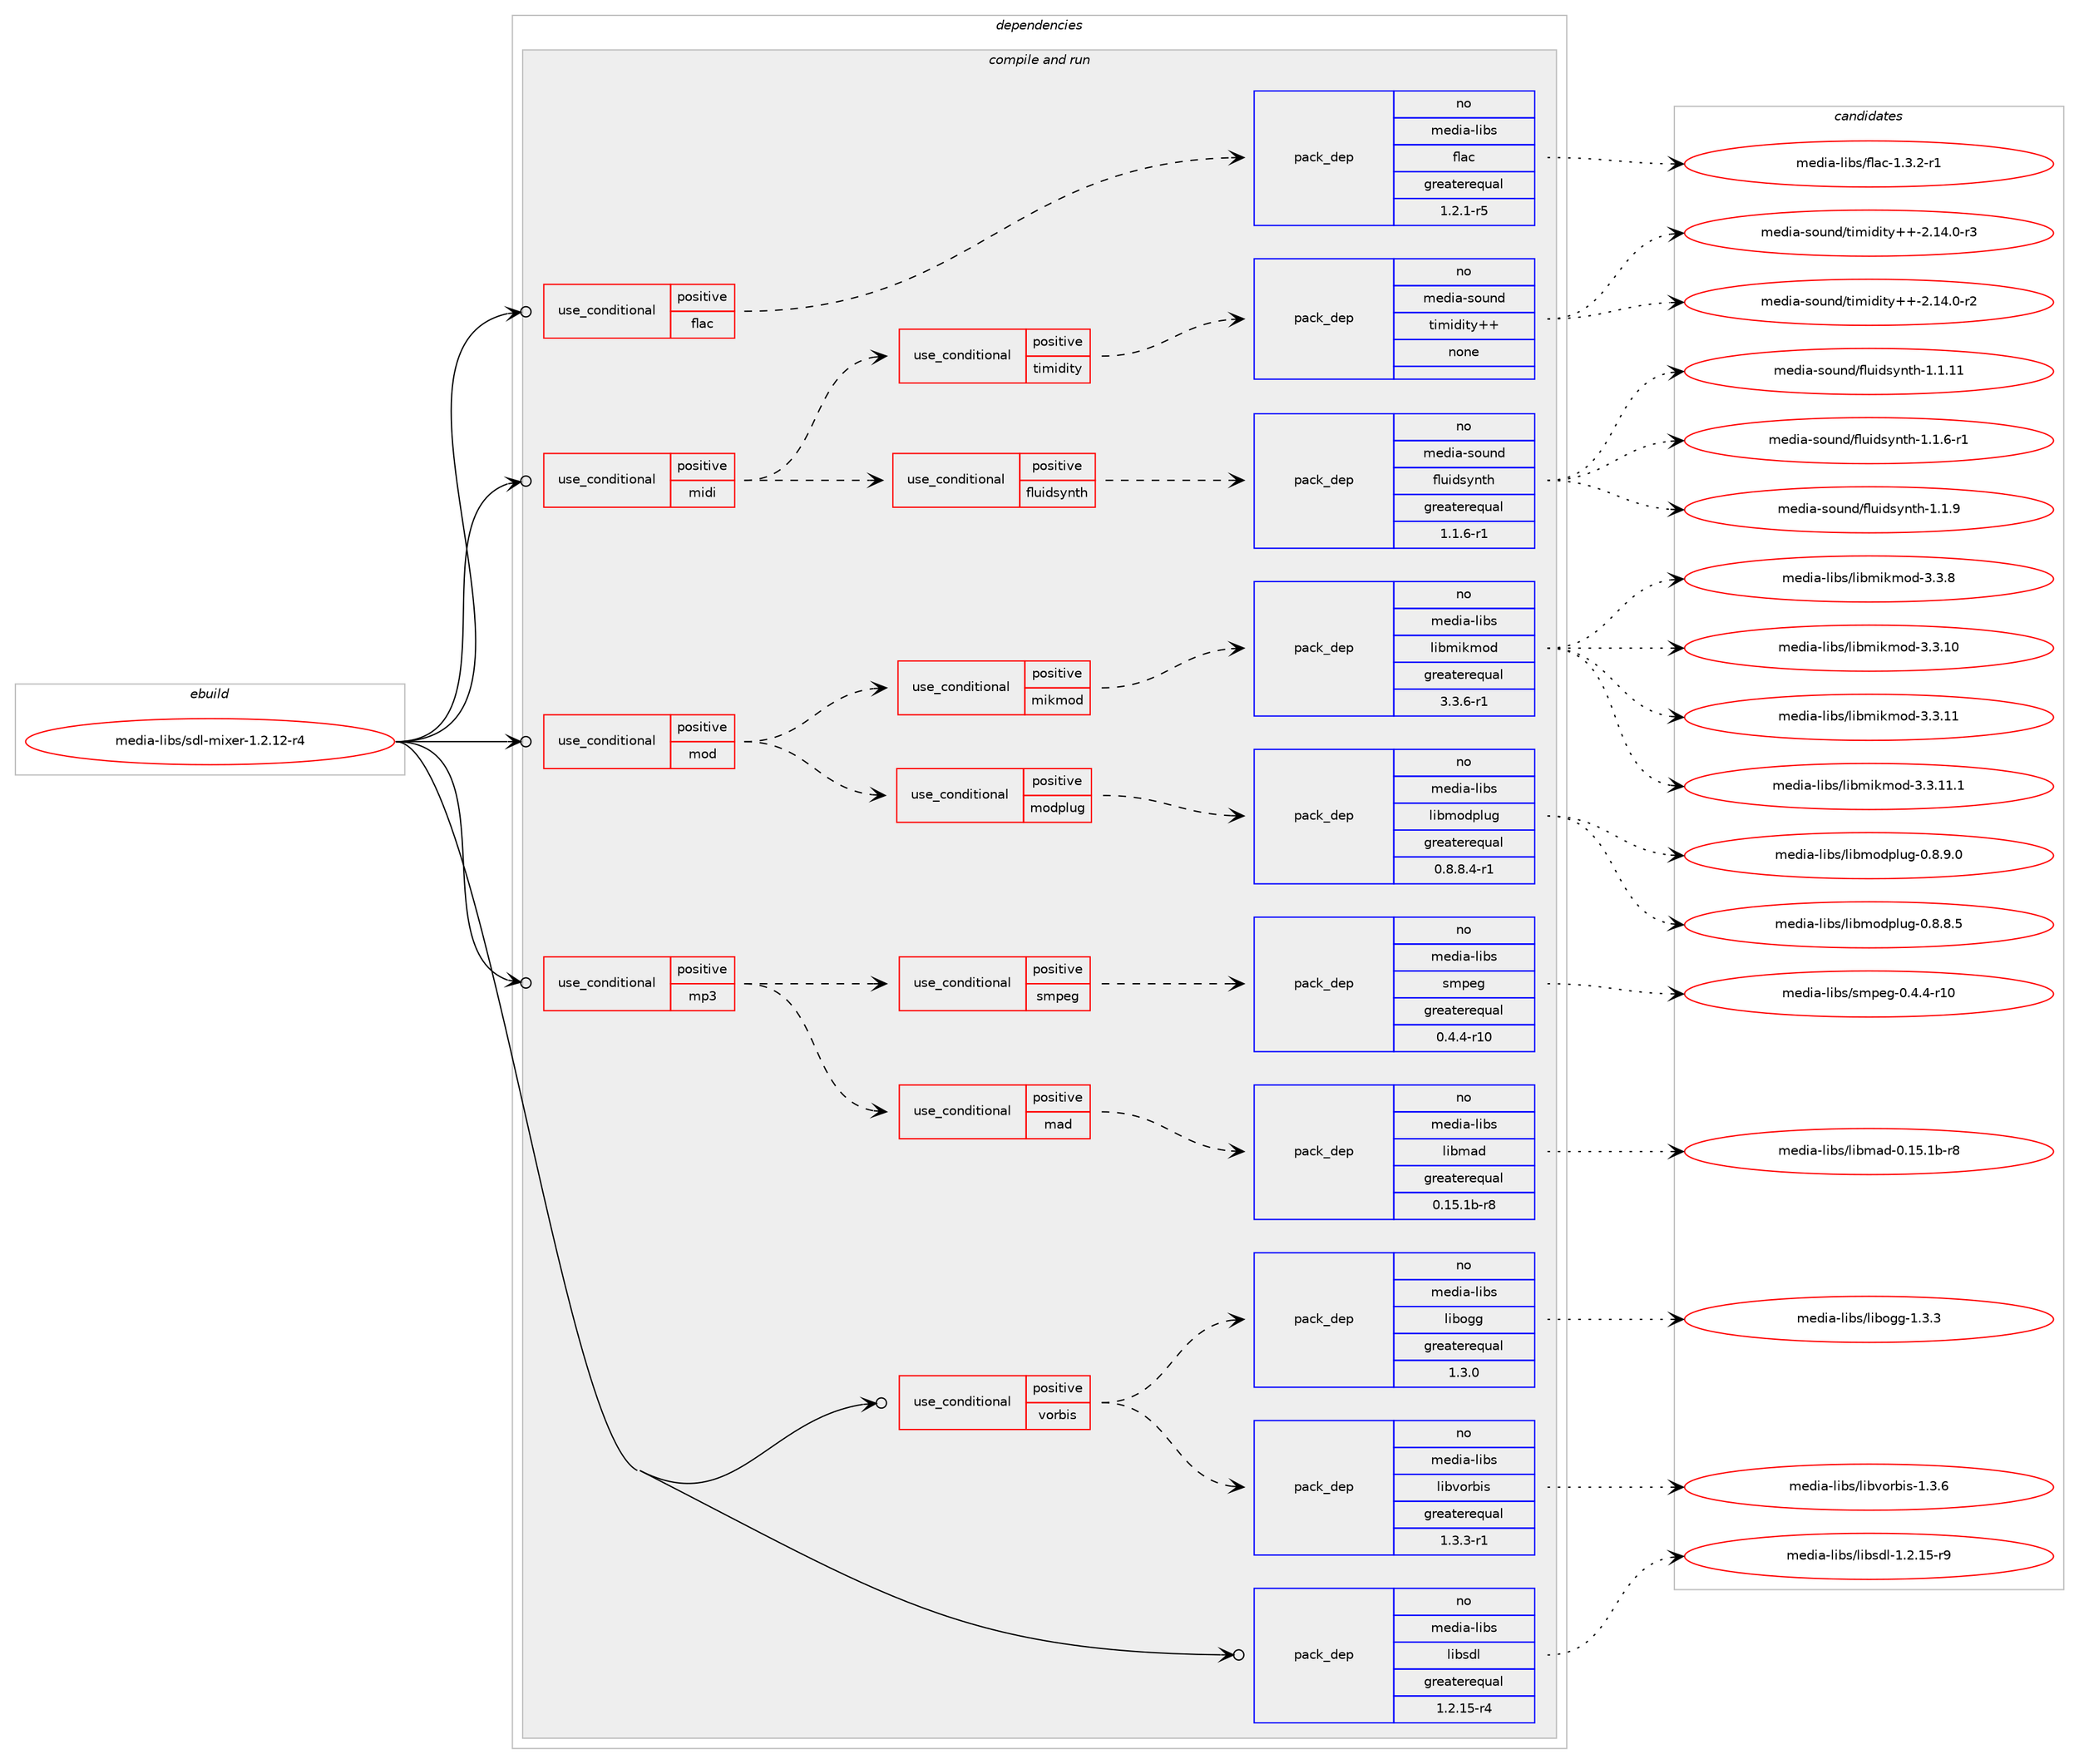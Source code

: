 digraph prolog {

# *************
# Graph options
# *************

newrank=true;
concentrate=true;
compound=true;
graph [rankdir=LR,fontname=Helvetica,fontsize=10,ranksep=1.5];#, ranksep=2.5, nodesep=0.2];
edge  [arrowhead=vee];
node  [fontname=Helvetica,fontsize=10];

# **********
# The ebuild
# **********

subgraph cluster_leftcol {
color=gray;
rank=same;
label=<<i>ebuild</i>>;
id [label="media-libs/sdl-mixer-1.2.12-r4", color=red, width=4, href="../media-libs/sdl-mixer-1.2.12-r4.svg"];
}

# ****************
# The dependencies
# ****************

subgraph cluster_midcol {
color=gray;
label=<<i>dependencies</i>>;
subgraph cluster_compile {
fillcolor="#eeeeee";
style=filled;
label=<<i>compile</i>>;
}
subgraph cluster_compileandrun {
fillcolor="#eeeeee";
style=filled;
label=<<i>compile and run</i>>;
subgraph cond3427 {
dependency11231 [label=<<TABLE BORDER="0" CELLBORDER="1" CELLSPACING="0" CELLPADDING="4"><TR><TD ROWSPAN="3" CELLPADDING="10">use_conditional</TD></TR><TR><TD>positive</TD></TR><TR><TD>flac</TD></TR></TABLE>>, shape=none, color=red];
subgraph pack7608 {
dependency11232 [label=<<TABLE BORDER="0" CELLBORDER="1" CELLSPACING="0" CELLPADDING="4" WIDTH="220"><TR><TD ROWSPAN="6" CELLPADDING="30">pack_dep</TD></TR><TR><TD WIDTH="110">no</TD></TR><TR><TD>media-libs</TD></TR><TR><TD>flac</TD></TR><TR><TD>greaterequal</TD></TR><TR><TD>1.2.1-r5</TD></TR></TABLE>>, shape=none, color=blue];
}
dependency11231:e -> dependency11232:w [weight=20,style="dashed",arrowhead="vee"];
}
id:e -> dependency11231:w [weight=20,style="solid",arrowhead="odotvee"];
subgraph cond3428 {
dependency11233 [label=<<TABLE BORDER="0" CELLBORDER="1" CELLSPACING="0" CELLPADDING="4"><TR><TD ROWSPAN="3" CELLPADDING="10">use_conditional</TD></TR><TR><TD>positive</TD></TR><TR><TD>midi</TD></TR></TABLE>>, shape=none, color=red];
subgraph cond3429 {
dependency11234 [label=<<TABLE BORDER="0" CELLBORDER="1" CELLSPACING="0" CELLPADDING="4"><TR><TD ROWSPAN="3" CELLPADDING="10">use_conditional</TD></TR><TR><TD>positive</TD></TR><TR><TD>fluidsynth</TD></TR></TABLE>>, shape=none, color=red];
subgraph pack7609 {
dependency11235 [label=<<TABLE BORDER="0" CELLBORDER="1" CELLSPACING="0" CELLPADDING="4" WIDTH="220"><TR><TD ROWSPAN="6" CELLPADDING="30">pack_dep</TD></TR><TR><TD WIDTH="110">no</TD></TR><TR><TD>media-sound</TD></TR><TR><TD>fluidsynth</TD></TR><TR><TD>greaterequal</TD></TR><TR><TD>1.1.6-r1</TD></TR></TABLE>>, shape=none, color=blue];
}
dependency11234:e -> dependency11235:w [weight=20,style="dashed",arrowhead="vee"];
}
dependency11233:e -> dependency11234:w [weight=20,style="dashed",arrowhead="vee"];
subgraph cond3430 {
dependency11236 [label=<<TABLE BORDER="0" CELLBORDER="1" CELLSPACING="0" CELLPADDING="4"><TR><TD ROWSPAN="3" CELLPADDING="10">use_conditional</TD></TR><TR><TD>positive</TD></TR><TR><TD>timidity</TD></TR></TABLE>>, shape=none, color=red];
subgraph pack7610 {
dependency11237 [label=<<TABLE BORDER="0" CELLBORDER="1" CELLSPACING="0" CELLPADDING="4" WIDTH="220"><TR><TD ROWSPAN="6" CELLPADDING="30">pack_dep</TD></TR><TR><TD WIDTH="110">no</TD></TR><TR><TD>media-sound</TD></TR><TR><TD>timidity++</TD></TR><TR><TD>none</TD></TR><TR><TD></TD></TR></TABLE>>, shape=none, color=blue];
}
dependency11236:e -> dependency11237:w [weight=20,style="dashed",arrowhead="vee"];
}
dependency11233:e -> dependency11236:w [weight=20,style="dashed",arrowhead="vee"];
}
id:e -> dependency11233:w [weight=20,style="solid",arrowhead="odotvee"];
subgraph cond3431 {
dependency11238 [label=<<TABLE BORDER="0" CELLBORDER="1" CELLSPACING="0" CELLPADDING="4"><TR><TD ROWSPAN="3" CELLPADDING="10">use_conditional</TD></TR><TR><TD>positive</TD></TR><TR><TD>mod</TD></TR></TABLE>>, shape=none, color=red];
subgraph cond3432 {
dependency11239 [label=<<TABLE BORDER="0" CELLBORDER="1" CELLSPACING="0" CELLPADDING="4"><TR><TD ROWSPAN="3" CELLPADDING="10">use_conditional</TD></TR><TR><TD>positive</TD></TR><TR><TD>modplug</TD></TR></TABLE>>, shape=none, color=red];
subgraph pack7611 {
dependency11240 [label=<<TABLE BORDER="0" CELLBORDER="1" CELLSPACING="0" CELLPADDING="4" WIDTH="220"><TR><TD ROWSPAN="6" CELLPADDING="30">pack_dep</TD></TR><TR><TD WIDTH="110">no</TD></TR><TR><TD>media-libs</TD></TR><TR><TD>libmodplug</TD></TR><TR><TD>greaterequal</TD></TR><TR><TD>0.8.8.4-r1</TD></TR></TABLE>>, shape=none, color=blue];
}
dependency11239:e -> dependency11240:w [weight=20,style="dashed",arrowhead="vee"];
}
dependency11238:e -> dependency11239:w [weight=20,style="dashed",arrowhead="vee"];
subgraph cond3433 {
dependency11241 [label=<<TABLE BORDER="0" CELLBORDER="1" CELLSPACING="0" CELLPADDING="4"><TR><TD ROWSPAN="3" CELLPADDING="10">use_conditional</TD></TR><TR><TD>positive</TD></TR><TR><TD>mikmod</TD></TR></TABLE>>, shape=none, color=red];
subgraph pack7612 {
dependency11242 [label=<<TABLE BORDER="0" CELLBORDER="1" CELLSPACING="0" CELLPADDING="4" WIDTH="220"><TR><TD ROWSPAN="6" CELLPADDING="30">pack_dep</TD></TR><TR><TD WIDTH="110">no</TD></TR><TR><TD>media-libs</TD></TR><TR><TD>libmikmod</TD></TR><TR><TD>greaterequal</TD></TR><TR><TD>3.3.6-r1</TD></TR></TABLE>>, shape=none, color=blue];
}
dependency11241:e -> dependency11242:w [weight=20,style="dashed",arrowhead="vee"];
}
dependency11238:e -> dependency11241:w [weight=20,style="dashed",arrowhead="vee"];
}
id:e -> dependency11238:w [weight=20,style="solid",arrowhead="odotvee"];
subgraph cond3434 {
dependency11243 [label=<<TABLE BORDER="0" CELLBORDER="1" CELLSPACING="0" CELLPADDING="4"><TR><TD ROWSPAN="3" CELLPADDING="10">use_conditional</TD></TR><TR><TD>positive</TD></TR><TR><TD>mp3</TD></TR></TABLE>>, shape=none, color=red];
subgraph cond3435 {
dependency11244 [label=<<TABLE BORDER="0" CELLBORDER="1" CELLSPACING="0" CELLPADDING="4"><TR><TD ROWSPAN="3" CELLPADDING="10">use_conditional</TD></TR><TR><TD>positive</TD></TR><TR><TD>mad</TD></TR></TABLE>>, shape=none, color=red];
subgraph pack7613 {
dependency11245 [label=<<TABLE BORDER="0" CELLBORDER="1" CELLSPACING="0" CELLPADDING="4" WIDTH="220"><TR><TD ROWSPAN="6" CELLPADDING="30">pack_dep</TD></TR><TR><TD WIDTH="110">no</TD></TR><TR><TD>media-libs</TD></TR><TR><TD>libmad</TD></TR><TR><TD>greaterequal</TD></TR><TR><TD>0.15.1b-r8</TD></TR></TABLE>>, shape=none, color=blue];
}
dependency11244:e -> dependency11245:w [weight=20,style="dashed",arrowhead="vee"];
}
dependency11243:e -> dependency11244:w [weight=20,style="dashed",arrowhead="vee"];
subgraph cond3436 {
dependency11246 [label=<<TABLE BORDER="0" CELLBORDER="1" CELLSPACING="0" CELLPADDING="4"><TR><TD ROWSPAN="3" CELLPADDING="10">use_conditional</TD></TR><TR><TD>positive</TD></TR><TR><TD>smpeg</TD></TR></TABLE>>, shape=none, color=red];
subgraph pack7614 {
dependency11247 [label=<<TABLE BORDER="0" CELLBORDER="1" CELLSPACING="0" CELLPADDING="4" WIDTH="220"><TR><TD ROWSPAN="6" CELLPADDING="30">pack_dep</TD></TR><TR><TD WIDTH="110">no</TD></TR><TR><TD>media-libs</TD></TR><TR><TD>smpeg</TD></TR><TR><TD>greaterequal</TD></TR><TR><TD>0.4.4-r10</TD></TR></TABLE>>, shape=none, color=blue];
}
dependency11246:e -> dependency11247:w [weight=20,style="dashed",arrowhead="vee"];
}
dependency11243:e -> dependency11246:w [weight=20,style="dashed",arrowhead="vee"];
}
id:e -> dependency11243:w [weight=20,style="solid",arrowhead="odotvee"];
subgraph cond3437 {
dependency11248 [label=<<TABLE BORDER="0" CELLBORDER="1" CELLSPACING="0" CELLPADDING="4"><TR><TD ROWSPAN="3" CELLPADDING="10">use_conditional</TD></TR><TR><TD>positive</TD></TR><TR><TD>vorbis</TD></TR></TABLE>>, shape=none, color=red];
subgraph pack7615 {
dependency11249 [label=<<TABLE BORDER="0" CELLBORDER="1" CELLSPACING="0" CELLPADDING="4" WIDTH="220"><TR><TD ROWSPAN="6" CELLPADDING="30">pack_dep</TD></TR><TR><TD WIDTH="110">no</TD></TR><TR><TD>media-libs</TD></TR><TR><TD>libvorbis</TD></TR><TR><TD>greaterequal</TD></TR><TR><TD>1.3.3-r1</TD></TR></TABLE>>, shape=none, color=blue];
}
dependency11248:e -> dependency11249:w [weight=20,style="dashed",arrowhead="vee"];
subgraph pack7616 {
dependency11250 [label=<<TABLE BORDER="0" CELLBORDER="1" CELLSPACING="0" CELLPADDING="4" WIDTH="220"><TR><TD ROWSPAN="6" CELLPADDING="30">pack_dep</TD></TR><TR><TD WIDTH="110">no</TD></TR><TR><TD>media-libs</TD></TR><TR><TD>libogg</TD></TR><TR><TD>greaterequal</TD></TR><TR><TD>1.3.0</TD></TR></TABLE>>, shape=none, color=blue];
}
dependency11248:e -> dependency11250:w [weight=20,style="dashed",arrowhead="vee"];
}
id:e -> dependency11248:w [weight=20,style="solid",arrowhead="odotvee"];
subgraph pack7617 {
dependency11251 [label=<<TABLE BORDER="0" CELLBORDER="1" CELLSPACING="0" CELLPADDING="4" WIDTH="220"><TR><TD ROWSPAN="6" CELLPADDING="30">pack_dep</TD></TR><TR><TD WIDTH="110">no</TD></TR><TR><TD>media-libs</TD></TR><TR><TD>libsdl</TD></TR><TR><TD>greaterequal</TD></TR><TR><TD>1.2.15-r4</TD></TR></TABLE>>, shape=none, color=blue];
}
id:e -> dependency11251:w [weight=20,style="solid",arrowhead="odotvee"];
}
subgraph cluster_run {
fillcolor="#eeeeee";
style=filled;
label=<<i>run</i>>;
}
}

# **************
# The candidates
# **************

subgraph cluster_choices {
rank=same;
color=gray;
label=<<i>candidates</i>>;

subgraph choice7608 {
color=black;
nodesep=1;
choice1091011001059745108105981154710210897994549465146504511449 [label="media-libs/flac-1.3.2-r1", color=red, width=4,href="../media-libs/flac-1.3.2-r1.svg"];
dependency11232:e -> choice1091011001059745108105981154710210897994549465146504511449:w [style=dotted,weight="100"];
}
subgraph choice7609 {
color=black;
nodesep=1;
choice10910110010597451151111171101004710210811710510011512111011610445494649464949 [label="media-sound/fluidsynth-1.1.11", color=red, width=4,href="../media-sound/fluidsynth-1.1.11.svg"];
choice1091011001059745115111117110100471021081171051001151211101161044549464946544511449 [label="media-sound/fluidsynth-1.1.6-r1", color=red, width=4,href="../media-sound/fluidsynth-1.1.6-r1.svg"];
choice109101100105974511511111711010047102108117105100115121110116104454946494657 [label="media-sound/fluidsynth-1.1.9", color=red, width=4,href="../media-sound/fluidsynth-1.1.9.svg"];
dependency11235:e -> choice10910110010597451151111171101004710210811710510011512111011610445494649464949:w [style=dotted,weight="100"];
dependency11235:e -> choice1091011001059745115111117110100471021081171051001151211101161044549464946544511449:w [style=dotted,weight="100"];
dependency11235:e -> choice109101100105974511511111711010047102108117105100115121110116104454946494657:w [style=dotted,weight="100"];
}
subgraph choice7610 {
color=black;
nodesep=1;
choice1091011001059745115111117110100471161051091051001051161214343455046495246484511450 [label="media-sound/timidity++-2.14.0-r2", color=red, width=4,href="../media-sound/timidity++-2.14.0-r2.svg"];
choice1091011001059745115111117110100471161051091051001051161214343455046495246484511451 [label="media-sound/timidity++-2.14.0-r3", color=red, width=4,href="../media-sound/timidity++-2.14.0-r3.svg"];
dependency11237:e -> choice1091011001059745115111117110100471161051091051001051161214343455046495246484511450:w [style=dotted,weight="100"];
dependency11237:e -> choice1091011001059745115111117110100471161051091051001051161214343455046495246484511451:w [style=dotted,weight="100"];
}
subgraph choice7611 {
color=black;
nodesep=1;
choice10910110010597451081059811547108105981091111001121081171034548465646564653 [label="media-libs/libmodplug-0.8.8.5", color=red, width=4,href="../media-libs/libmodplug-0.8.8.5.svg"];
choice10910110010597451081059811547108105981091111001121081171034548465646574648 [label="media-libs/libmodplug-0.8.9.0", color=red, width=4,href="../media-libs/libmodplug-0.8.9.0.svg"];
dependency11240:e -> choice10910110010597451081059811547108105981091111001121081171034548465646564653:w [style=dotted,weight="100"];
dependency11240:e -> choice10910110010597451081059811547108105981091111001121081171034548465646574648:w [style=dotted,weight="100"];
}
subgraph choice7612 {
color=black;
nodesep=1;
choice109101100105974510810598115471081059810910510710911110045514651464948 [label="media-libs/libmikmod-3.3.10", color=red, width=4,href="../media-libs/libmikmod-3.3.10.svg"];
choice109101100105974510810598115471081059810910510710911110045514651464949 [label="media-libs/libmikmod-3.3.11", color=red, width=4,href="../media-libs/libmikmod-3.3.11.svg"];
choice1091011001059745108105981154710810598109105107109111100455146514649494649 [label="media-libs/libmikmod-3.3.11.1", color=red, width=4,href="../media-libs/libmikmod-3.3.11.1.svg"];
choice1091011001059745108105981154710810598109105107109111100455146514656 [label="media-libs/libmikmod-3.3.8", color=red, width=4,href="../media-libs/libmikmod-3.3.8.svg"];
dependency11242:e -> choice109101100105974510810598115471081059810910510710911110045514651464948:w [style=dotted,weight="100"];
dependency11242:e -> choice109101100105974510810598115471081059810910510710911110045514651464949:w [style=dotted,weight="100"];
dependency11242:e -> choice1091011001059745108105981154710810598109105107109111100455146514649494649:w [style=dotted,weight="100"];
dependency11242:e -> choice1091011001059745108105981154710810598109105107109111100455146514656:w [style=dotted,weight="100"];
}
subgraph choice7613 {
color=black;
nodesep=1;
choice10910110010597451081059811547108105981099710045484649534649984511456 [label="media-libs/libmad-0.15.1b-r8", color=red, width=4,href="../media-libs/libmad-0.15.1b-r8.svg"];
dependency11245:e -> choice10910110010597451081059811547108105981099710045484649534649984511456:w [style=dotted,weight="100"];
}
subgraph choice7614 {
color=black;
nodesep=1;
choice10910110010597451081059811547115109112101103454846524652451144948 [label="media-libs/smpeg-0.4.4-r10", color=red, width=4,href="../media-libs/smpeg-0.4.4-r10.svg"];
dependency11247:e -> choice10910110010597451081059811547115109112101103454846524652451144948:w [style=dotted,weight="100"];
}
subgraph choice7615 {
color=black;
nodesep=1;
choice109101100105974510810598115471081059811811111498105115454946514654 [label="media-libs/libvorbis-1.3.6", color=red, width=4,href="../media-libs/libvorbis-1.3.6.svg"];
dependency11249:e -> choice109101100105974510810598115471081059811811111498105115454946514654:w [style=dotted,weight="100"];
}
subgraph choice7616 {
color=black;
nodesep=1;
choice1091011001059745108105981154710810598111103103454946514651 [label="media-libs/libogg-1.3.3", color=red, width=4,href="../media-libs/libogg-1.3.3.svg"];
dependency11250:e -> choice1091011001059745108105981154710810598111103103454946514651:w [style=dotted,weight="100"];
}
subgraph choice7617 {
color=black;
nodesep=1;
choice1091011001059745108105981154710810598115100108454946504649534511457 [label="media-libs/libsdl-1.2.15-r9", color=red, width=4,href="../media-libs/libsdl-1.2.15-r9.svg"];
dependency11251:e -> choice1091011001059745108105981154710810598115100108454946504649534511457:w [style=dotted,weight="100"];
}
}

}
